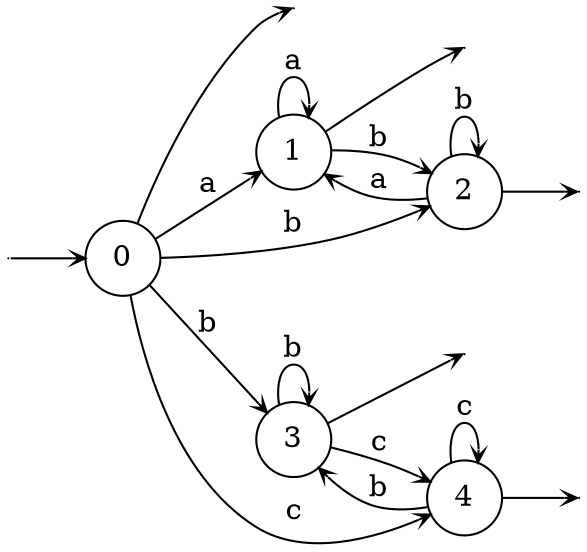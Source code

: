 digraph
{
  vcsn_context = "[abc]? → 𝔹"
  rankdir = LR
  edge [arrowhead = vee, arrowsize = .6]
  {
    node [shape = point, width = 0]
    I0
    F0
    F1
    F2
    F3
    F4
  }
  {
    node [shape = circle, style = rounded, width = 0.5]
    0
    1
    2
    3
    4
  }
  I0 -> 0
  0 -> F0
  0 -> 1 [label = "a"]
  0 -> 2 [label = "b"]
  0 -> 3 [label = "b"]
  0 -> 4 [label = "c"]
  1 -> F1
  1 -> 1 [label = "a"]
  1 -> 2 [label = "b"]
  2 -> F2
  2 -> 1 [label = "a"]
  2 -> 2 [label = "b"]
  3 -> F3
  3 -> 3 [label = "b"]
  3 -> 4 [label = "c"]
  4 -> F4
  4 -> 3 [label = "b"]
  4 -> 4 [label = "c"]
}
